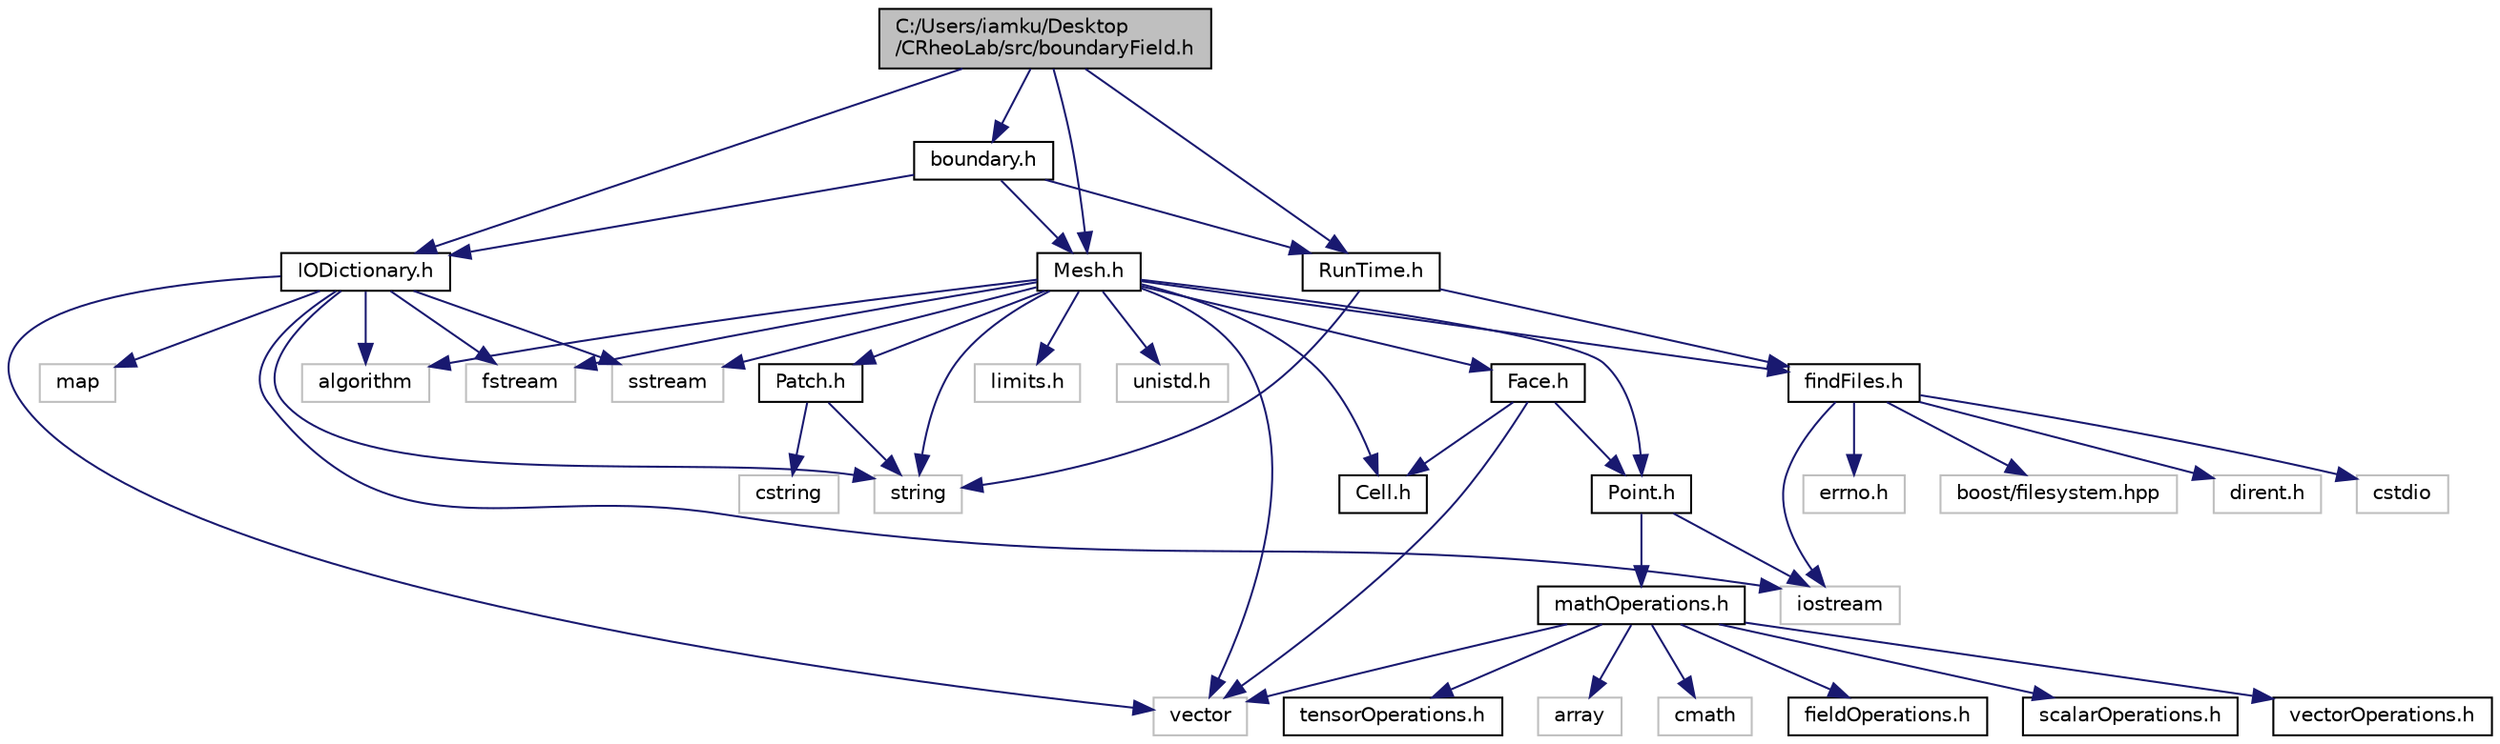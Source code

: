 digraph "C:/Users/iamku/Desktop/CRheoLab/src/boundaryField.h"
{
 // LATEX_PDF_SIZE
  edge [fontname="Helvetica",fontsize="10",labelfontname="Helvetica",labelfontsize="10"];
  node [fontname="Helvetica",fontsize="10",shape=record];
  Node1 [label="C:/Users/iamku/Desktop\l/CRheoLab/src/boundaryField.h",height=0.2,width=0.4,color="black", fillcolor="grey75", style="filled", fontcolor="black",tooltip=" "];
  Node1 -> Node2 [color="midnightblue",fontsize="10",style="solid",fontname="Helvetica"];
  Node2 [label="IODictionary.h",height=0.2,width=0.4,color="black", fillcolor="white", style="filled",URL="$IODictionary_8h.html",tooltip=" "];
  Node2 -> Node3 [color="midnightblue",fontsize="10",style="solid",fontname="Helvetica"];
  Node3 [label="string",height=0.2,width=0.4,color="grey75", fillcolor="white", style="filled",tooltip=" "];
  Node2 -> Node4 [color="midnightblue",fontsize="10",style="solid",fontname="Helvetica"];
  Node4 [label="vector",height=0.2,width=0.4,color="grey75", fillcolor="white", style="filled",tooltip=" "];
  Node2 -> Node5 [color="midnightblue",fontsize="10",style="solid",fontname="Helvetica"];
  Node5 [label="map",height=0.2,width=0.4,color="grey75", fillcolor="white", style="filled",tooltip=" "];
  Node2 -> Node6 [color="midnightblue",fontsize="10",style="solid",fontname="Helvetica"];
  Node6 [label="fstream",height=0.2,width=0.4,color="grey75", fillcolor="white", style="filled",tooltip=" "];
  Node2 -> Node7 [color="midnightblue",fontsize="10",style="solid",fontname="Helvetica"];
  Node7 [label="iostream",height=0.2,width=0.4,color="grey75", fillcolor="white", style="filled",tooltip=" "];
  Node2 -> Node8 [color="midnightblue",fontsize="10",style="solid",fontname="Helvetica"];
  Node8 [label="sstream",height=0.2,width=0.4,color="grey75", fillcolor="white", style="filled",tooltip=" "];
  Node2 -> Node9 [color="midnightblue",fontsize="10",style="solid",fontname="Helvetica"];
  Node9 [label="algorithm",height=0.2,width=0.4,color="grey75", fillcolor="white", style="filled",tooltip=" "];
  Node1 -> Node10 [color="midnightblue",fontsize="10",style="solid",fontname="Helvetica"];
  Node10 [label="Mesh.h",height=0.2,width=0.4,color="black", fillcolor="white", style="filled",URL="$Mesh_8h.html",tooltip=" "];
  Node10 -> Node4 [color="midnightblue",fontsize="10",style="solid",fontname="Helvetica"];
  Node10 -> Node3 [color="midnightblue",fontsize="10",style="solid",fontname="Helvetica"];
  Node10 -> Node11 [color="midnightblue",fontsize="10",style="solid",fontname="Helvetica"];
  Node11 [label="limits.h",height=0.2,width=0.4,color="grey75", fillcolor="white", style="filled",tooltip=" "];
  Node10 -> Node12 [color="midnightblue",fontsize="10",style="solid",fontname="Helvetica"];
  Node12 [label="unistd.h",height=0.2,width=0.4,color="grey75", fillcolor="white", style="filled",tooltip=" "];
  Node10 -> Node6 [color="midnightblue",fontsize="10",style="solid",fontname="Helvetica"];
  Node10 -> Node8 [color="midnightblue",fontsize="10",style="solid",fontname="Helvetica"];
  Node10 -> Node9 [color="midnightblue",fontsize="10",style="solid",fontname="Helvetica"];
  Node10 -> Node13 [color="midnightblue",fontsize="10",style="solid",fontname="Helvetica"];
  Node13 [label="Point.h",height=0.2,width=0.4,color="black", fillcolor="white", style="filled",URL="$Point_8h.html",tooltip=" "];
  Node13 -> Node7 [color="midnightblue",fontsize="10",style="solid",fontname="Helvetica"];
  Node13 -> Node14 [color="midnightblue",fontsize="10",style="solid",fontname="Helvetica"];
  Node14 [label="mathOperations.h",height=0.2,width=0.4,color="black", fillcolor="white", style="filled",URL="$mathOperations_8h.html",tooltip=" "];
  Node14 -> Node4 [color="midnightblue",fontsize="10",style="solid",fontname="Helvetica"];
  Node14 -> Node15 [color="midnightblue",fontsize="10",style="solid",fontname="Helvetica"];
  Node15 [label="array",height=0.2,width=0.4,color="grey75", fillcolor="white", style="filled",tooltip=" "];
  Node14 -> Node16 [color="midnightblue",fontsize="10",style="solid",fontname="Helvetica"];
  Node16 [label="cmath",height=0.2,width=0.4,color="grey75", fillcolor="white", style="filled",tooltip=" "];
  Node14 -> Node17 [color="midnightblue",fontsize="10",style="solid",fontname="Helvetica"];
  Node17 [label="fieldOperations.h",height=0.2,width=0.4,color="black", fillcolor="white", style="filled",URL="$fieldOperations_8h.html",tooltip=" "];
  Node14 -> Node18 [color="midnightblue",fontsize="10",style="solid",fontname="Helvetica"];
  Node18 [label="scalarOperations.h",height=0.2,width=0.4,color="black", fillcolor="white", style="filled",URL="$scalarOperations_8h.html",tooltip=" "];
  Node14 -> Node19 [color="midnightblue",fontsize="10",style="solid",fontname="Helvetica"];
  Node19 [label="vectorOperations.h",height=0.2,width=0.4,color="black", fillcolor="white", style="filled",URL="$vectorOperations_8h.html",tooltip=" "];
  Node14 -> Node20 [color="midnightblue",fontsize="10",style="solid",fontname="Helvetica"];
  Node20 [label="tensorOperations.h",height=0.2,width=0.4,color="black", fillcolor="white", style="filled",URL="$tensorOperations_8h.html",tooltip=" "];
  Node10 -> Node21 [color="midnightblue",fontsize="10",style="solid",fontname="Helvetica"];
  Node21 [label="Face.h",height=0.2,width=0.4,color="black", fillcolor="white", style="filled",URL="$Face_8h.html",tooltip=" "];
  Node21 -> Node13 [color="midnightblue",fontsize="10",style="solid",fontname="Helvetica"];
  Node21 -> Node4 [color="midnightblue",fontsize="10",style="solid",fontname="Helvetica"];
  Node21 -> Node22 [color="midnightblue",fontsize="10",style="solid",fontname="Helvetica"];
  Node22 [label="Cell.h",height=0.2,width=0.4,color="black", fillcolor="white", style="filled",URL="$Cell_8h.html",tooltip=" "];
  Node10 -> Node22 [color="midnightblue",fontsize="10",style="solid",fontname="Helvetica"];
  Node10 -> Node23 [color="midnightblue",fontsize="10",style="solid",fontname="Helvetica"];
  Node23 [label="Patch.h",height=0.2,width=0.4,color="black", fillcolor="white", style="filled",URL="$Patch_8h.html",tooltip=" "];
  Node23 -> Node3 [color="midnightblue",fontsize="10",style="solid",fontname="Helvetica"];
  Node23 -> Node24 [color="midnightblue",fontsize="10",style="solid",fontname="Helvetica"];
  Node24 [label="cstring",height=0.2,width=0.4,color="grey75", fillcolor="white", style="filled",tooltip=" "];
  Node10 -> Node25 [color="midnightblue",fontsize="10",style="solid",fontname="Helvetica"];
  Node25 [label="findFiles.h",height=0.2,width=0.4,color="black", fillcolor="white", style="filled",URL="$findFiles_8h.html",tooltip=" "];
  Node25 -> Node7 [color="midnightblue",fontsize="10",style="solid",fontname="Helvetica"];
  Node25 -> Node26 [color="midnightblue",fontsize="10",style="solid",fontname="Helvetica"];
  Node26 [label="dirent.h",height=0.2,width=0.4,color="grey75", fillcolor="white", style="filled",tooltip=" "];
  Node25 -> Node27 [color="midnightblue",fontsize="10",style="solid",fontname="Helvetica"];
  Node27 [label="cstdio",height=0.2,width=0.4,color="grey75", fillcolor="white", style="filled",tooltip=" "];
  Node25 -> Node28 [color="midnightblue",fontsize="10",style="solid",fontname="Helvetica"];
  Node28 [label="errno.h",height=0.2,width=0.4,color="grey75", fillcolor="white", style="filled",tooltip=" "];
  Node25 -> Node29 [color="midnightblue",fontsize="10",style="solid",fontname="Helvetica"];
  Node29 [label="boost/filesystem.hpp",height=0.2,width=0.4,color="grey75", fillcolor="white", style="filled",tooltip=" "];
  Node1 -> Node30 [color="midnightblue",fontsize="10",style="solid",fontname="Helvetica"];
  Node30 [label="RunTime.h",height=0.2,width=0.4,color="black", fillcolor="white", style="filled",URL="$RunTime_8h.html",tooltip=" "];
  Node30 -> Node3 [color="midnightblue",fontsize="10",style="solid",fontname="Helvetica"];
  Node30 -> Node25 [color="midnightblue",fontsize="10",style="solid",fontname="Helvetica"];
  Node1 -> Node31 [color="midnightblue",fontsize="10",style="solid",fontname="Helvetica"];
  Node31 [label="boundary.h",height=0.2,width=0.4,color="black", fillcolor="white", style="filled",URL="$boundary_8h.html",tooltip=" "];
  Node31 -> Node2 [color="midnightblue",fontsize="10",style="solid",fontname="Helvetica"];
  Node31 -> Node10 [color="midnightblue",fontsize="10",style="solid",fontname="Helvetica"];
  Node31 -> Node30 [color="midnightblue",fontsize="10",style="solid",fontname="Helvetica"];
}
